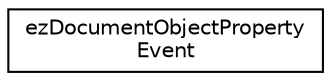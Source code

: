 digraph "Graphical Class Hierarchy"
{
 // LATEX_PDF_SIZE
  edge [fontname="Helvetica",fontsize="10",labelfontname="Helvetica",labelfontsize="10"];
  node [fontname="Helvetica",fontsize="10",shape=record];
  rankdir="LR";
  Node0 [label="ezDocumentObjectProperty\lEvent",height=0.2,width=0.4,color="black", fillcolor="white", style="filled",URL="$da/d58/structez_document_object_property_event.htm",tooltip=" "];
}
